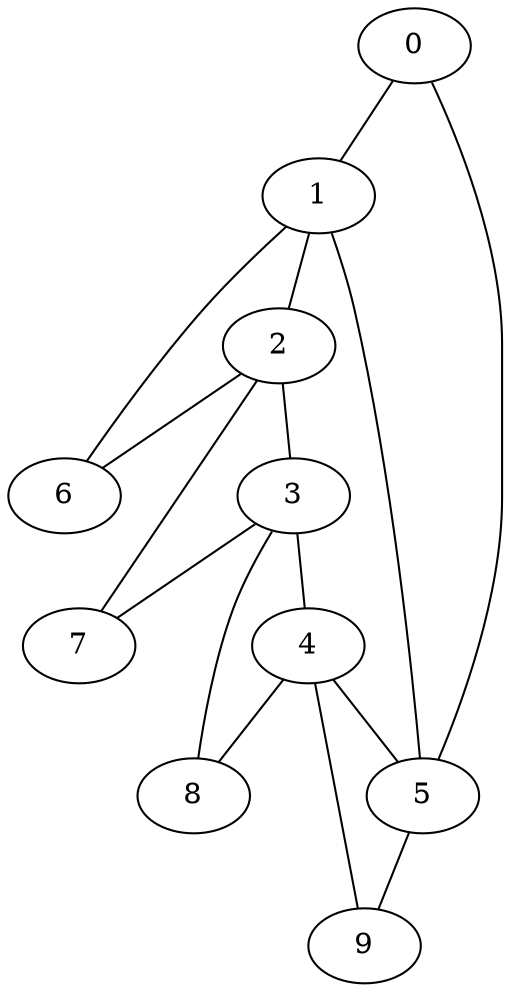 graph
{
	0 -- 1
	0 -- 5
	1 -- 2
	1 -- 5
	1 -- 6
	2 -- 3
	2 -- 6
	2 -- 7
	3 -- 4
	3 -- 7
	3 -- 8
	4 -- 5
	4 -- 8
	4 -- 9
	5 -- 9
}